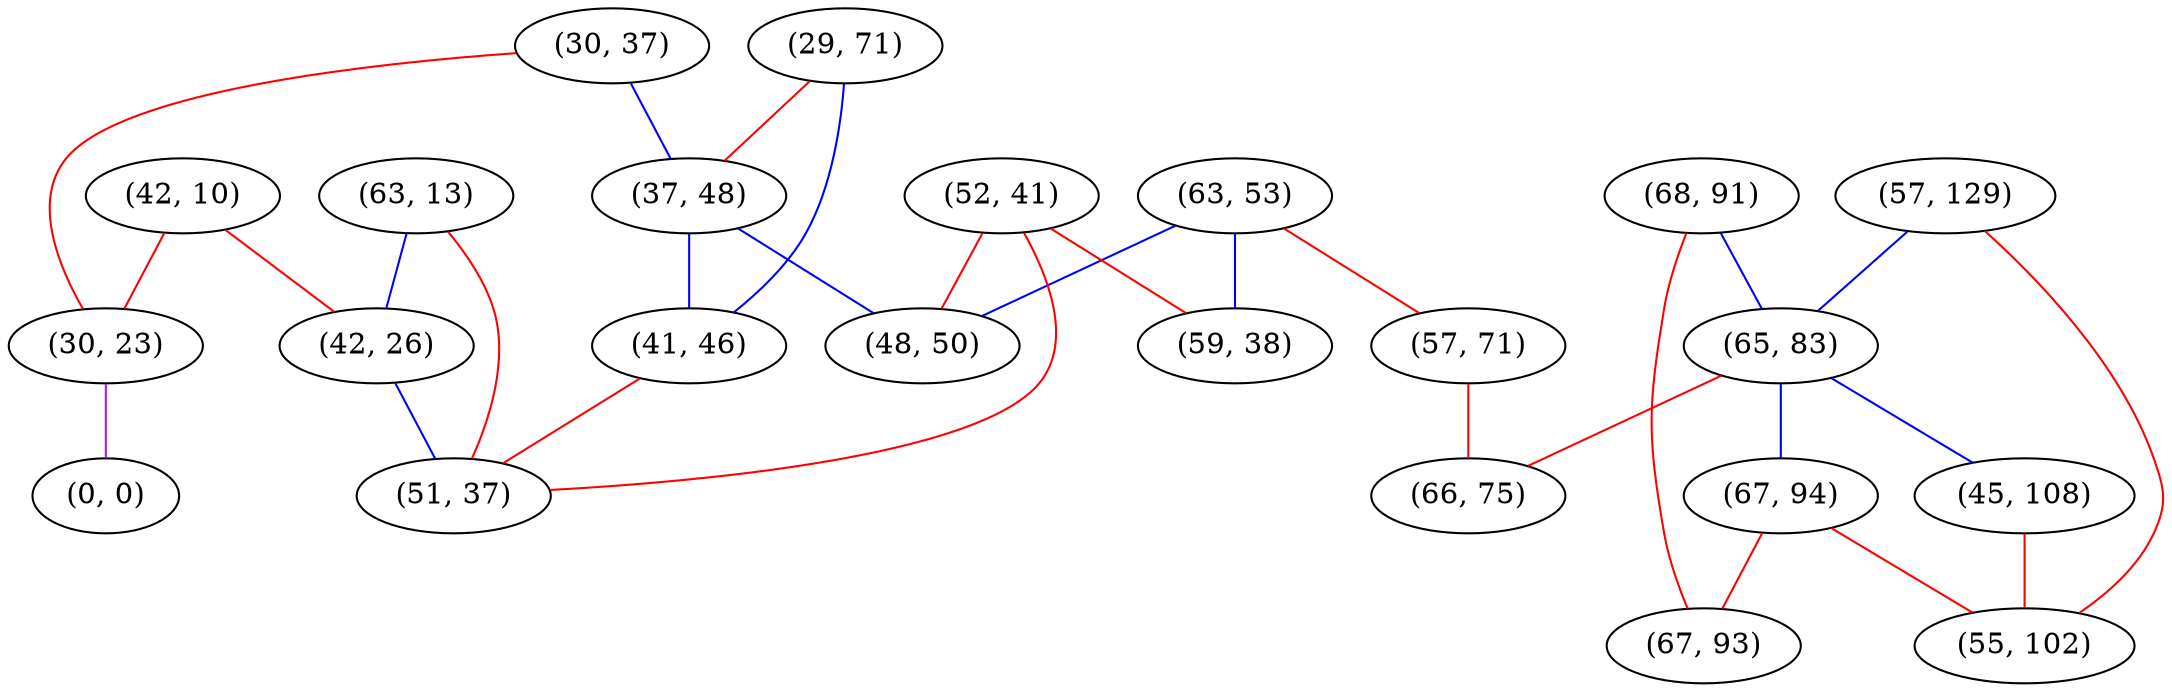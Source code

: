 graph "" {
"(29, 71)";
"(42, 10)";
"(68, 91)";
"(30, 37)";
"(63, 53)";
"(37, 48)";
"(30, 23)";
"(57, 71)";
"(63, 13)";
"(52, 41)";
"(57, 129)";
"(42, 26)";
"(0, 0)";
"(41, 46)";
"(59, 38)";
"(65, 83)";
"(67, 94)";
"(45, 108)";
"(66, 75)";
"(51, 37)";
"(67, 93)";
"(55, 102)";
"(48, 50)";
"(29, 71)" -- "(41, 46)"  [color=blue, key=0, weight=3];
"(29, 71)" -- "(37, 48)"  [color=red, key=0, weight=1];
"(42, 10)" -- "(30, 23)"  [color=red, key=0, weight=1];
"(42, 10)" -- "(42, 26)"  [color=red, key=0, weight=1];
"(68, 91)" -- "(65, 83)"  [color=blue, key=0, weight=3];
"(68, 91)" -- "(67, 93)"  [color=red, key=0, weight=1];
"(30, 37)" -- "(30, 23)"  [color=red, key=0, weight=1];
"(30, 37)" -- "(37, 48)"  [color=blue, key=0, weight=3];
"(63, 53)" -- "(48, 50)"  [color=blue, key=0, weight=3];
"(63, 53)" -- "(59, 38)"  [color=blue, key=0, weight=3];
"(63, 53)" -- "(57, 71)"  [color=red, key=0, weight=1];
"(37, 48)" -- "(41, 46)"  [color=blue, key=0, weight=3];
"(37, 48)" -- "(48, 50)"  [color=blue, key=0, weight=3];
"(30, 23)" -- "(0, 0)"  [color=purple, key=0, weight=4];
"(57, 71)" -- "(66, 75)"  [color=red, key=0, weight=1];
"(63, 13)" -- "(42, 26)"  [color=blue, key=0, weight=3];
"(63, 13)" -- "(51, 37)"  [color=red, key=0, weight=1];
"(52, 41)" -- "(48, 50)"  [color=red, key=0, weight=1];
"(52, 41)" -- "(59, 38)"  [color=red, key=0, weight=1];
"(52, 41)" -- "(51, 37)"  [color=red, key=0, weight=1];
"(57, 129)" -- "(55, 102)"  [color=red, key=0, weight=1];
"(57, 129)" -- "(65, 83)"  [color=blue, key=0, weight=3];
"(42, 26)" -- "(51, 37)"  [color=blue, key=0, weight=3];
"(41, 46)" -- "(51, 37)"  [color=red, key=0, weight=1];
"(65, 83)" -- "(45, 108)"  [color=blue, key=0, weight=3];
"(65, 83)" -- "(66, 75)"  [color=red, key=0, weight=1];
"(65, 83)" -- "(67, 94)"  [color=blue, key=0, weight=3];
"(67, 94)" -- "(55, 102)"  [color=red, key=0, weight=1];
"(67, 94)" -- "(67, 93)"  [color=red, key=0, weight=1];
"(45, 108)" -- "(55, 102)"  [color=red, key=0, weight=1];
}

